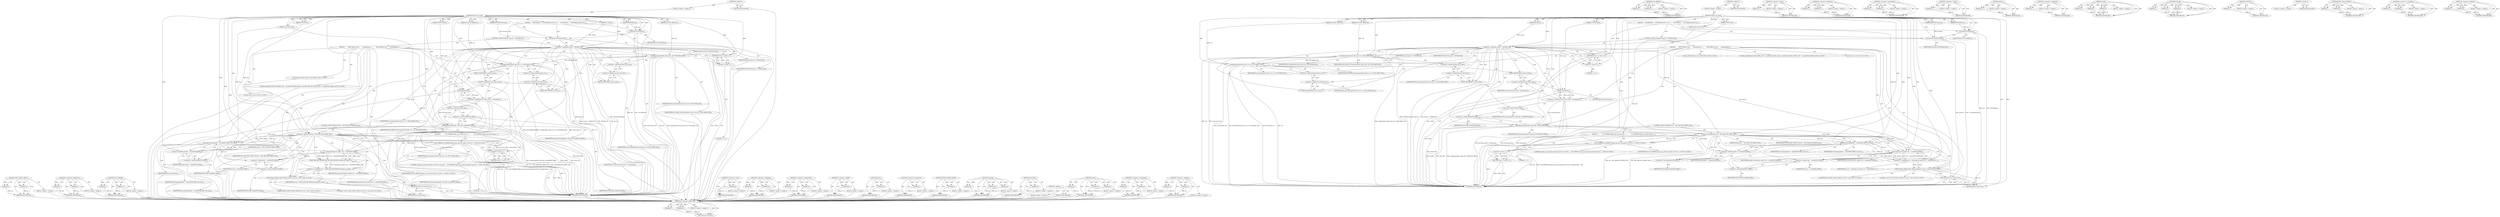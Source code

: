 digraph "&lt;operator&gt;.addition" {
vulnerable_145 [label=<(METHOD,&lt;operator&gt;.fieldAccess)>];
vulnerable_146 [label=<(PARAM,p1)>];
vulnerable_147 [label=<(PARAM,p2)>];
vulnerable_148 [label=<(BLOCK,&lt;empty&gt;,&lt;empty&gt;)>];
vulnerable_149 [label=<(METHOD_RETURN,ANY)>];
vulnerable_168 [label=<(METHOD,LOG_ERROR)>];
vulnerable_169 [label=<(PARAM,p1)>];
vulnerable_170 [label=<(PARAM,p2)>];
vulnerable_171 [label=<(BLOCK,&lt;empty&gt;,&lt;empty&gt;)>];
vulnerable_172 [label=<(METHOD_RETURN,ANY)>];
vulnerable_6 [label=<(METHOD,&lt;global&gt;)<SUB>1</SUB>>];
vulnerable_7 [label=<(BLOCK,&lt;empty&gt;,&lt;empty&gt;)<SUB>1</SUB>>];
vulnerable_8 [label=<(METHOD,btpan_tap_send)<SUB>1</SUB>>];
vulnerable_9 [label=<(PARAM,int tap_fd)<SUB>1</SUB>>];
vulnerable_10 [label=<(PARAM,const BD_ADDR src)<SUB>1</SUB>>];
vulnerable_11 [label=<(PARAM,const BD_ADDR dst)<SUB>1</SUB>>];
vulnerable_12 [label=<(PARAM,UINT16 proto)<SUB>1</SUB>>];
vulnerable_13 [label=<(PARAM,const char* buf)<SUB>1</SUB>>];
vulnerable_14 [label=<(PARAM,UINT16 len)<SUB>2</SUB>>];
vulnerable_15 [label=<(PARAM,BOOLEAN ext)<SUB>2</SUB>>];
vulnerable_16 [label=<(PARAM,BOOLEAN forward)<SUB>2</SUB>>];
vulnerable_17 [label=<(BLOCK,{
    UNUSED(ext);
    UNUSED(forward);
 if (ta...,{
    UNUSED(ext);
    UNUSED(forward);
 if (ta...)<SUB>3</SUB>>];
vulnerable_18 [label=<(UNUSED,UNUSED(ext))<SUB>4</SUB>>];
vulnerable_19 [label=<(IDENTIFIER,ext,UNUSED(ext))<SUB>4</SUB>>];
vulnerable_20 [label=<(UNUSED,UNUSED(forward))<SUB>5</SUB>>];
vulnerable_21 [label=<(IDENTIFIER,forward,UNUSED(forward))<SUB>5</SUB>>];
vulnerable_22 [label=<(CONTROL_STRUCTURE,IF,if (tap_fd != INVALID_FD))<SUB>6</SUB>>];
vulnerable_23 [label=<(&lt;operator&gt;.notEquals,tap_fd != INVALID_FD)<SUB>6</SUB>>];
vulnerable_24 [label=<(IDENTIFIER,tap_fd,tap_fd != INVALID_FD)<SUB>6</SUB>>];
vulnerable_25 [label=<(IDENTIFIER,INVALID_FD,tap_fd != INVALID_FD)<SUB>6</SUB>>];
vulnerable_26 [label=<(BLOCK,{
        tETH_HDR eth_hdr;
        memcpy(&amp;eth...,{
        tETH_HDR eth_hdr;
        memcpy(&amp;eth...)<SUB>7</SUB>>];
vulnerable_27 [label="<(LOCAL,tETH_HDR eth_hdr: tETH_HDR)<SUB>8</SUB>>"];
vulnerable_28 [label=<(memcpy,memcpy(&amp;eth_hdr.h_dest, dst, ETH_ADDR_LEN))<SUB>9</SUB>>];
vulnerable_29 [label=<(&lt;operator&gt;.addressOf,&amp;eth_hdr.h_dest)<SUB>9</SUB>>];
vulnerable_30 [label=<(&lt;operator&gt;.fieldAccess,eth_hdr.h_dest)<SUB>9</SUB>>];
vulnerable_31 [label=<(IDENTIFIER,eth_hdr,memcpy(&amp;eth_hdr.h_dest, dst, ETH_ADDR_LEN))<SUB>9</SUB>>];
vulnerable_32 [label=<(FIELD_IDENTIFIER,h_dest,h_dest)<SUB>9</SUB>>];
vulnerable_33 [label=<(IDENTIFIER,dst,memcpy(&amp;eth_hdr.h_dest, dst, ETH_ADDR_LEN))<SUB>9</SUB>>];
vulnerable_34 [label=<(IDENTIFIER,ETH_ADDR_LEN,memcpy(&amp;eth_hdr.h_dest, dst, ETH_ADDR_LEN))<SUB>9</SUB>>];
vulnerable_35 [label=<(memcpy,memcpy(&amp;eth_hdr.h_src, src, ETH_ADDR_LEN))<SUB>10</SUB>>];
vulnerable_36 [label=<(&lt;operator&gt;.addressOf,&amp;eth_hdr.h_src)<SUB>10</SUB>>];
vulnerable_37 [label=<(&lt;operator&gt;.fieldAccess,eth_hdr.h_src)<SUB>10</SUB>>];
vulnerable_38 [label=<(IDENTIFIER,eth_hdr,memcpy(&amp;eth_hdr.h_src, src, ETH_ADDR_LEN))<SUB>10</SUB>>];
vulnerable_39 [label=<(FIELD_IDENTIFIER,h_src,h_src)<SUB>10</SUB>>];
vulnerable_40 [label=<(IDENTIFIER,src,memcpy(&amp;eth_hdr.h_src, src, ETH_ADDR_LEN))<SUB>10</SUB>>];
vulnerable_41 [label=<(IDENTIFIER,ETH_ADDR_LEN,memcpy(&amp;eth_hdr.h_src, src, ETH_ADDR_LEN))<SUB>10</SUB>>];
vulnerable_42 [label=<(&lt;operator&gt;.assignment,eth_hdr.h_proto = htons(proto))<SUB>11</SUB>>];
vulnerable_43 [label=<(&lt;operator&gt;.fieldAccess,eth_hdr.h_proto)<SUB>11</SUB>>];
vulnerable_44 [label=<(IDENTIFIER,eth_hdr,eth_hdr.h_proto = htons(proto))<SUB>11</SUB>>];
vulnerable_45 [label=<(FIELD_IDENTIFIER,h_proto,h_proto)<SUB>11</SUB>>];
vulnerable_46 [label=<(htons,htons(proto))<SUB>11</SUB>>];
vulnerable_47 [label=<(IDENTIFIER,proto,htons(proto))<SUB>11</SUB>>];
vulnerable_48 [label="<(LOCAL,char[TAP_MAX_PKT_WRITE_LEN + sizeof(tETH_HDR)] packet: char[TAP_MAX_PKT_WRITE_LEN + sizeof(tETH_HDR)])<SUB>12</SUB>>"];
vulnerable_49 [label=<(memcpy,memcpy(packet, &amp;eth_hdr, sizeof(tETH_HDR)))<SUB>13</SUB>>];
vulnerable_50 [label=<(IDENTIFIER,packet,memcpy(packet, &amp;eth_hdr, sizeof(tETH_HDR)))<SUB>13</SUB>>];
vulnerable_51 [label=<(&lt;operator&gt;.addressOf,&amp;eth_hdr)<SUB>13</SUB>>];
vulnerable_52 [label=<(IDENTIFIER,eth_hdr,memcpy(packet, &amp;eth_hdr, sizeof(tETH_HDR)))<SUB>13</SUB>>];
vulnerable_53 [label=<(&lt;operator&gt;.sizeOf,sizeof(tETH_HDR))<SUB>13</SUB>>];
vulnerable_54 [label=<(IDENTIFIER,tETH_HDR,sizeof(tETH_HDR))<SUB>13</SUB>>];
vulnerable_55 [label=<(CONTROL_STRUCTURE,IF,if (len &gt; TAP_MAX_PKT_WRITE_LEN))<SUB>14</SUB>>];
vulnerable_56 [label=<(&lt;operator&gt;.greaterThan,len &gt; TAP_MAX_PKT_WRITE_LEN)<SUB>14</SUB>>];
vulnerable_57 [label=<(IDENTIFIER,len,len &gt; TAP_MAX_PKT_WRITE_LEN)<SUB>14</SUB>>];
vulnerable_58 [label=<(IDENTIFIER,TAP_MAX_PKT_WRITE_LEN,len &gt; TAP_MAX_PKT_WRITE_LEN)<SUB>14</SUB>>];
vulnerable_59 [label=<(BLOCK,{
            LOG_ERROR(&quot;btpan_tap_send eth pac...,{
            LOG_ERROR(&quot;btpan_tap_send eth pac...)<SUB>15</SUB>>];
vulnerable_60 [label="<(LOG_ERROR,LOG_ERROR(&quot;btpan_tap_send eth packet size:%d is...)<SUB>16</SUB>>"];
vulnerable_61 [label="<(LITERAL,&quot;btpan_tap_send eth packet size:%d is exceeded ...,LOG_ERROR(&quot;btpan_tap_send eth packet size:%d is...)<SUB>16</SUB>>"];
vulnerable_62 [label="<(IDENTIFIER,len,LOG_ERROR(&quot;btpan_tap_send eth packet size:%d is...)<SUB>16</SUB>>"];
vulnerable_63 [label=<(RETURN,return -1;,return -1;)<SUB>17</SUB>>];
vulnerable_64 [label=<(&lt;operator&gt;.minus,-1)<SUB>17</SUB>>];
vulnerable_65 [label=<(LITERAL,1,-1)<SUB>17</SUB>>];
vulnerable_66 [label=<(memcpy,memcpy(packet + sizeof(tETH_HDR), buf, len))<SUB>20</SUB>>];
vulnerable_67 [label=<(&lt;operator&gt;.addition,packet + sizeof(tETH_HDR))<SUB>20</SUB>>];
vulnerable_68 [label=<(IDENTIFIER,packet,packet + sizeof(tETH_HDR))<SUB>20</SUB>>];
vulnerable_69 [label=<(&lt;operator&gt;.sizeOf,sizeof(tETH_HDR))<SUB>20</SUB>>];
vulnerable_70 [label=<(IDENTIFIER,tETH_HDR,sizeof(tETH_HDR))<SUB>20</SUB>>];
vulnerable_71 [label=<(IDENTIFIER,buf,memcpy(packet + sizeof(tETH_HDR), buf, len))<SUB>20</SUB>>];
vulnerable_72 [label=<(IDENTIFIER,len,memcpy(packet + sizeof(tETH_HDR), buf, len))<SUB>20</SUB>>];
vulnerable_73 [label="<(LOCAL,int ret: int)<SUB>23</SUB>>"];
vulnerable_74 [label=<(&lt;operator&gt;.assignment,ret = write(tap_fd, packet, len + sizeof(tETH_H...)<SUB>23</SUB>>];
vulnerable_75 [label=<(IDENTIFIER,ret,ret = write(tap_fd, packet, len + sizeof(tETH_H...)<SUB>23</SUB>>];
vulnerable_76 [label=<(write,write(tap_fd, packet, len + sizeof(tETH_HDR)))<SUB>23</SUB>>];
vulnerable_77 [label=<(IDENTIFIER,tap_fd,write(tap_fd, packet, len + sizeof(tETH_HDR)))<SUB>23</SUB>>];
vulnerable_78 [label=<(IDENTIFIER,packet,write(tap_fd, packet, len + sizeof(tETH_HDR)))<SUB>23</SUB>>];
vulnerable_79 [label=<(&lt;operator&gt;.addition,len + sizeof(tETH_HDR))<SUB>23</SUB>>];
vulnerable_80 [label=<(IDENTIFIER,len,len + sizeof(tETH_HDR))<SUB>23</SUB>>];
vulnerable_81 [label=<(&lt;operator&gt;.sizeOf,sizeof(tETH_HDR))<SUB>23</SUB>>];
vulnerable_82 [label=<(IDENTIFIER,tETH_HDR,sizeof(tETH_HDR))<SUB>23</SUB>>];
vulnerable_83 [label="<(BTIF_TRACE_DEBUG,BTIF_TRACE_DEBUG(&quot;ret:%d&quot;, ret))<SUB>24</SUB>>"];
vulnerable_84 [label="<(LITERAL,&quot;ret:%d&quot;,BTIF_TRACE_DEBUG(&quot;ret:%d&quot;, ret))<SUB>24</SUB>>"];
vulnerable_85 [label="<(IDENTIFIER,ret,BTIF_TRACE_DEBUG(&quot;ret:%d&quot;, ret))<SUB>24</SUB>>"];
vulnerable_86 [label=<(RETURN,return ret;,return ret;)<SUB>25</SUB>>];
vulnerable_87 [label=<(IDENTIFIER,ret,return ret;)<SUB>25</SUB>>];
vulnerable_88 [label=<(RETURN,return -1;,return -1;)<SUB>27</SUB>>];
vulnerable_89 [label=<(&lt;operator&gt;.minus,-1)<SUB>27</SUB>>];
vulnerable_90 [label=<(LITERAL,1,-1)<SUB>27</SUB>>];
vulnerable_91 [label=<(METHOD_RETURN,int)<SUB>1</SUB>>];
vulnerable_93 [label=<(METHOD_RETURN,ANY)<SUB>1</SUB>>];
vulnerable_173 [label=<(METHOD,&lt;operator&gt;.minus)>];
vulnerable_174 [label=<(PARAM,p1)>];
vulnerable_175 [label=<(BLOCK,&lt;empty&gt;,&lt;empty&gt;)>];
vulnerable_176 [label=<(METHOD_RETURN,ANY)>];
vulnerable_130 [label=<(METHOD,&lt;operator&gt;.notEquals)>];
vulnerable_131 [label=<(PARAM,p1)>];
vulnerable_132 [label=<(PARAM,p2)>];
vulnerable_133 [label=<(BLOCK,&lt;empty&gt;,&lt;empty&gt;)>];
vulnerable_134 [label=<(METHOD_RETURN,ANY)>];
vulnerable_163 [label=<(METHOD,&lt;operator&gt;.greaterThan)>];
vulnerable_164 [label=<(PARAM,p1)>];
vulnerable_165 [label=<(PARAM,p2)>];
vulnerable_166 [label=<(BLOCK,&lt;empty&gt;,&lt;empty&gt;)>];
vulnerable_167 [label=<(METHOD_RETURN,ANY)>];
vulnerable_159 [label=<(METHOD,&lt;operator&gt;.sizeOf)>];
vulnerable_160 [label=<(PARAM,p1)>];
vulnerable_161 [label=<(BLOCK,&lt;empty&gt;,&lt;empty&gt;)>];
vulnerable_162 [label=<(METHOD_RETURN,ANY)>];
vulnerable_155 [label=<(METHOD,htons)>];
vulnerable_156 [label=<(PARAM,p1)>];
vulnerable_157 [label=<(BLOCK,&lt;empty&gt;,&lt;empty&gt;)>];
vulnerable_158 [label=<(METHOD_RETURN,ANY)>];
vulnerable_141 [label=<(METHOD,&lt;operator&gt;.addressOf)>];
vulnerable_142 [label=<(PARAM,p1)>];
vulnerable_143 [label=<(BLOCK,&lt;empty&gt;,&lt;empty&gt;)>];
vulnerable_144 [label=<(METHOD_RETURN,ANY)>];
vulnerable_182 [label=<(METHOD,write)>];
vulnerable_183 [label=<(PARAM,p1)>];
vulnerable_184 [label=<(PARAM,p2)>];
vulnerable_185 [label=<(PARAM,p3)>];
vulnerable_186 [label=<(BLOCK,&lt;empty&gt;,&lt;empty&gt;)>];
vulnerable_187 [label=<(METHOD_RETURN,ANY)>];
vulnerable_135 [label=<(METHOD,memcpy)>];
vulnerable_136 [label=<(PARAM,p1)>];
vulnerable_137 [label=<(PARAM,p2)>];
vulnerable_138 [label=<(PARAM,p3)>];
vulnerable_139 [label=<(BLOCK,&lt;empty&gt;,&lt;empty&gt;)>];
vulnerable_140 [label=<(METHOD_RETURN,ANY)>];
vulnerable_126 [label=<(METHOD,UNUSED)>];
vulnerable_127 [label=<(PARAM,p1)>];
vulnerable_128 [label=<(BLOCK,&lt;empty&gt;,&lt;empty&gt;)>];
vulnerable_129 [label=<(METHOD_RETURN,ANY)>];
vulnerable_120 [label=<(METHOD,&lt;global&gt;)<SUB>1</SUB>>];
vulnerable_121 [label=<(BLOCK,&lt;empty&gt;,&lt;empty&gt;)>];
vulnerable_122 [label=<(METHOD_RETURN,ANY)>];
vulnerable_188 [label=<(METHOD,BTIF_TRACE_DEBUG)>];
vulnerable_189 [label=<(PARAM,p1)>];
vulnerable_190 [label=<(PARAM,p2)>];
vulnerable_191 [label=<(BLOCK,&lt;empty&gt;,&lt;empty&gt;)>];
vulnerable_192 [label=<(METHOD_RETURN,ANY)>];
vulnerable_150 [label=<(METHOD,&lt;operator&gt;.assignment)>];
vulnerable_151 [label=<(PARAM,p1)>];
vulnerable_152 [label=<(PARAM,p2)>];
vulnerable_153 [label=<(BLOCK,&lt;empty&gt;,&lt;empty&gt;)>];
vulnerable_154 [label=<(METHOD_RETURN,ANY)>];
vulnerable_177 [label=<(METHOD,&lt;operator&gt;.addition)>];
vulnerable_178 [label=<(PARAM,p1)>];
vulnerable_179 [label=<(PARAM,p2)>];
vulnerable_180 [label=<(BLOCK,&lt;empty&gt;,&lt;empty&gt;)>];
vulnerable_181 [label=<(METHOD_RETURN,ANY)>];
fixed_193 [label=<(METHOD,BTIF_TRACE_DEBUG)>];
fixed_194 [label=<(PARAM,p1)>];
fixed_195 [label=<(PARAM,p2)>];
fixed_196 [label=<(BLOCK,&lt;empty&gt;,&lt;empty&gt;)>];
fixed_197 [label=<(METHOD_RETURN,ANY)>];
fixed_146 [label=<(METHOD,&lt;operator&gt;.fieldAccess)>];
fixed_147 [label=<(PARAM,p1)>];
fixed_148 [label=<(PARAM,p2)>];
fixed_149 [label=<(BLOCK,&lt;empty&gt;,&lt;empty&gt;)>];
fixed_150 [label=<(METHOD_RETURN,ANY)>];
fixed_169 [label=<(METHOD,LOG_ERROR)>];
fixed_170 [label=<(PARAM,p1)>];
fixed_171 [label=<(PARAM,p2)>];
fixed_172 [label=<(BLOCK,&lt;empty&gt;,&lt;empty&gt;)>];
fixed_173 [label=<(METHOD_RETURN,ANY)>];
fixed_6 [label=<(METHOD,&lt;global&gt;)<SUB>1</SUB>>];
fixed_7 [label=<(BLOCK,&lt;empty&gt;,&lt;empty&gt;)<SUB>1</SUB>>];
fixed_8 [label=<(METHOD,btpan_tap_send)<SUB>1</SUB>>];
fixed_9 [label=<(PARAM,int tap_fd)<SUB>1</SUB>>];
fixed_10 [label=<(PARAM,const BD_ADDR src)<SUB>1</SUB>>];
fixed_11 [label=<(PARAM,const BD_ADDR dst)<SUB>1</SUB>>];
fixed_12 [label=<(PARAM,UINT16 proto)<SUB>1</SUB>>];
fixed_13 [label=<(PARAM,const char* buf)<SUB>1</SUB>>];
fixed_14 [label=<(PARAM,UINT16 len)<SUB>2</SUB>>];
fixed_15 [label=<(PARAM,BOOLEAN ext)<SUB>2</SUB>>];
fixed_16 [label=<(PARAM,BOOLEAN forward)<SUB>2</SUB>>];
fixed_17 [label=<(BLOCK,{
    UNUSED(ext);
    UNUSED(forward);
 if (ta...,{
    UNUSED(ext);
    UNUSED(forward);
 if (ta...)<SUB>3</SUB>>];
fixed_18 [label=<(UNUSED,UNUSED(ext))<SUB>4</SUB>>];
fixed_19 [label=<(IDENTIFIER,ext,UNUSED(ext))<SUB>4</SUB>>];
fixed_20 [label=<(UNUSED,UNUSED(forward))<SUB>5</SUB>>];
fixed_21 [label=<(IDENTIFIER,forward,UNUSED(forward))<SUB>5</SUB>>];
fixed_22 [label=<(CONTROL_STRUCTURE,IF,if (tap_fd != INVALID_FD))<SUB>6</SUB>>];
fixed_23 [label=<(&lt;operator&gt;.notEquals,tap_fd != INVALID_FD)<SUB>6</SUB>>];
fixed_24 [label=<(IDENTIFIER,tap_fd,tap_fd != INVALID_FD)<SUB>6</SUB>>];
fixed_25 [label=<(IDENTIFIER,INVALID_FD,tap_fd != INVALID_FD)<SUB>6</SUB>>];
fixed_26 [label=<(BLOCK,{
        tETH_HDR eth_hdr;
        memcpy(&amp;eth...,{
        tETH_HDR eth_hdr;
        memcpy(&amp;eth...)<SUB>7</SUB>>];
fixed_27 [label="<(LOCAL,tETH_HDR eth_hdr: tETH_HDR)<SUB>8</SUB>>"];
fixed_28 [label=<(memcpy,memcpy(&amp;eth_hdr.h_dest, dst, ETH_ADDR_LEN))<SUB>9</SUB>>];
fixed_29 [label=<(&lt;operator&gt;.addressOf,&amp;eth_hdr.h_dest)<SUB>9</SUB>>];
fixed_30 [label=<(&lt;operator&gt;.fieldAccess,eth_hdr.h_dest)<SUB>9</SUB>>];
fixed_31 [label=<(IDENTIFIER,eth_hdr,memcpy(&amp;eth_hdr.h_dest, dst, ETH_ADDR_LEN))<SUB>9</SUB>>];
fixed_32 [label=<(FIELD_IDENTIFIER,h_dest,h_dest)<SUB>9</SUB>>];
fixed_33 [label=<(IDENTIFIER,dst,memcpy(&amp;eth_hdr.h_dest, dst, ETH_ADDR_LEN))<SUB>9</SUB>>];
fixed_34 [label=<(IDENTIFIER,ETH_ADDR_LEN,memcpy(&amp;eth_hdr.h_dest, dst, ETH_ADDR_LEN))<SUB>9</SUB>>];
fixed_35 [label=<(memcpy,memcpy(&amp;eth_hdr.h_src, src, ETH_ADDR_LEN))<SUB>10</SUB>>];
fixed_36 [label=<(&lt;operator&gt;.addressOf,&amp;eth_hdr.h_src)<SUB>10</SUB>>];
fixed_37 [label=<(&lt;operator&gt;.fieldAccess,eth_hdr.h_src)<SUB>10</SUB>>];
fixed_38 [label=<(IDENTIFIER,eth_hdr,memcpy(&amp;eth_hdr.h_src, src, ETH_ADDR_LEN))<SUB>10</SUB>>];
fixed_39 [label=<(FIELD_IDENTIFIER,h_src,h_src)<SUB>10</SUB>>];
fixed_40 [label=<(IDENTIFIER,src,memcpy(&amp;eth_hdr.h_src, src, ETH_ADDR_LEN))<SUB>10</SUB>>];
fixed_41 [label=<(IDENTIFIER,ETH_ADDR_LEN,memcpy(&amp;eth_hdr.h_src, src, ETH_ADDR_LEN))<SUB>10</SUB>>];
fixed_42 [label=<(&lt;operator&gt;.assignment,eth_hdr.h_proto = htons(proto))<SUB>11</SUB>>];
fixed_43 [label=<(&lt;operator&gt;.fieldAccess,eth_hdr.h_proto)<SUB>11</SUB>>];
fixed_44 [label=<(IDENTIFIER,eth_hdr,eth_hdr.h_proto = htons(proto))<SUB>11</SUB>>];
fixed_45 [label=<(FIELD_IDENTIFIER,h_proto,h_proto)<SUB>11</SUB>>];
fixed_46 [label=<(htons,htons(proto))<SUB>11</SUB>>];
fixed_47 [label=<(IDENTIFIER,proto,htons(proto))<SUB>11</SUB>>];
fixed_48 [label="<(LOCAL,char[TAP_MAX_PKT_WRITE_LEN + sizeof(tETH_HDR)] packet: char[TAP_MAX_PKT_WRITE_LEN + sizeof(tETH_HDR)])<SUB>12</SUB>>"];
fixed_49 [label=<(memcpy,memcpy(packet, &amp;eth_hdr, sizeof(tETH_HDR)))<SUB>13</SUB>>];
fixed_50 [label=<(IDENTIFIER,packet,memcpy(packet, &amp;eth_hdr, sizeof(tETH_HDR)))<SUB>13</SUB>>];
fixed_51 [label=<(&lt;operator&gt;.addressOf,&amp;eth_hdr)<SUB>13</SUB>>];
fixed_52 [label=<(IDENTIFIER,eth_hdr,memcpy(packet, &amp;eth_hdr, sizeof(tETH_HDR)))<SUB>13</SUB>>];
fixed_53 [label=<(&lt;operator&gt;.sizeOf,sizeof(tETH_HDR))<SUB>13</SUB>>];
fixed_54 [label=<(IDENTIFIER,tETH_HDR,sizeof(tETH_HDR))<SUB>13</SUB>>];
fixed_55 [label=<(CONTROL_STRUCTURE,IF,if (len &gt; TAP_MAX_PKT_WRITE_LEN))<SUB>14</SUB>>];
fixed_56 [label=<(&lt;operator&gt;.greaterThan,len &gt; TAP_MAX_PKT_WRITE_LEN)<SUB>14</SUB>>];
fixed_57 [label=<(IDENTIFIER,len,len &gt; TAP_MAX_PKT_WRITE_LEN)<SUB>14</SUB>>];
fixed_58 [label=<(IDENTIFIER,TAP_MAX_PKT_WRITE_LEN,len &gt; TAP_MAX_PKT_WRITE_LEN)<SUB>14</SUB>>];
fixed_59 [label=<(BLOCK,{
            LOG_ERROR(&quot;btpan_tap_send eth pac...,{
            LOG_ERROR(&quot;btpan_tap_send eth pac...)<SUB>15</SUB>>];
fixed_60 [label="<(LOG_ERROR,LOG_ERROR(&quot;btpan_tap_send eth packet size:%d is...)<SUB>16</SUB>>"];
fixed_61 [label="<(LITERAL,&quot;btpan_tap_send eth packet size:%d is exceeded ...,LOG_ERROR(&quot;btpan_tap_send eth packet size:%d is...)<SUB>16</SUB>>"];
fixed_62 [label="<(IDENTIFIER,len,LOG_ERROR(&quot;btpan_tap_send eth packet size:%d is...)<SUB>16</SUB>>"];
fixed_63 [label=<(RETURN,return -1;,return -1;)<SUB>17</SUB>>];
fixed_64 [label=<(&lt;operator&gt;.minus,-1)<SUB>17</SUB>>];
fixed_65 [label=<(LITERAL,1,-1)<SUB>17</SUB>>];
fixed_66 [label=<(memcpy,memcpy(packet + sizeof(tETH_HDR), buf, len))<SUB>20</SUB>>];
fixed_67 [label=<(&lt;operator&gt;.addition,packet + sizeof(tETH_HDR))<SUB>20</SUB>>];
fixed_68 [label=<(IDENTIFIER,packet,packet + sizeof(tETH_HDR))<SUB>20</SUB>>];
fixed_69 [label=<(&lt;operator&gt;.sizeOf,sizeof(tETH_HDR))<SUB>20</SUB>>];
fixed_70 [label=<(IDENTIFIER,tETH_HDR,sizeof(tETH_HDR))<SUB>20</SUB>>];
fixed_71 [label=<(IDENTIFIER,buf,memcpy(packet + sizeof(tETH_HDR), buf, len))<SUB>20</SUB>>];
fixed_72 [label=<(IDENTIFIER,len,memcpy(packet + sizeof(tETH_HDR), buf, len))<SUB>20</SUB>>];
fixed_73 [label="<(LOCAL,int ret: int)<SUB>23</SUB>>"];
fixed_74 [label=<(&lt;operator&gt;.assignment,ret = TEMP_FAILURE_RETRY(write(tap_fd, packet, ...)<SUB>23</SUB>>];
fixed_75 [label=<(IDENTIFIER,ret,ret = TEMP_FAILURE_RETRY(write(tap_fd, packet, ...)<SUB>23</SUB>>];
fixed_76 [label=<(TEMP_FAILURE_RETRY,TEMP_FAILURE_RETRY(write(tap_fd, packet, len + ...)<SUB>23</SUB>>];
fixed_77 [label=<(write,write(tap_fd, packet, len + sizeof(tETH_HDR)))<SUB>23</SUB>>];
fixed_78 [label=<(IDENTIFIER,tap_fd,write(tap_fd, packet, len + sizeof(tETH_HDR)))<SUB>23</SUB>>];
fixed_79 [label=<(IDENTIFIER,packet,write(tap_fd, packet, len + sizeof(tETH_HDR)))<SUB>23</SUB>>];
fixed_80 [label=<(&lt;operator&gt;.addition,len + sizeof(tETH_HDR))<SUB>23</SUB>>];
fixed_81 [label=<(IDENTIFIER,len,len + sizeof(tETH_HDR))<SUB>23</SUB>>];
fixed_82 [label=<(&lt;operator&gt;.sizeOf,sizeof(tETH_HDR))<SUB>23</SUB>>];
fixed_83 [label=<(IDENTIFIER,tETH_HDR,sizeof(tETH_HDR))<SUB>23</SUB>>];
fixed_84 [label="<(BTIF_TRACE_DEBUG,BTIF_TRACE_DEBUG(&quot;ret:%d&quot;, ret))<SUB>24</SUB>>"];
fixed_85 [label="<(LITERAL,&quot;ret:%d&quot;,BTIF_TRACE_DEBUG(&quot;ret:%d&quot;, ret))<SUB>24</SUB>>"];
fixed_86 [label="<(IDENTIFIER,ret,BTIF_TRACE_DEBUG(&quot;ret:%d&quot;, ret))<SUB>24</SUB>>"];
fixed_87 [label=<(RETURN,return ret;,return ret;)<SUB>25</SUB>>];
fixed_88 [label=<(IDENTIFIER,ret,return ret;)<SUB>25</SUB>>];
fixed_89 [label=<(RETURN,return -1;,return -1;)<SUB>27</SUB>>];
fixed_90 [label=<(&lt;operator&gt;.minus,-1)<SUB>27</SUB>>];
fixed_91 [label=<(LITERAL,1,-1)<SUB>27</SUB>>];
fixed_92 [label=<(METHOD_RETURN,int)<SUB>1</SUB>>];
fixed_94 [label=<(METHOD_RETURN,ANY)<SUB>1</SUB>>];
fixed_174 [label=<(METHOD,&lt;operator&gt;.minus)>];
fixed_175 [label=<(PARAM,p1)>];
fixed_176 [label=<(BLOCK,&lt;empty&gt;,&lt;empty&gt;)>];
fixed_177 [label=<(METHOD_RETURN,ANY)>];
fixed_131 [label=<(METHOD,&lt;operator&gt;.notEquals)>];
fixed_132 [label=<(PARAM,p1)>];
fixed_133 [label=<(PARAM,p2)>];
fixed_134 [label=<(BLOCK,&lt;empty&gt;,&lt;empty&gt;)>];
fixed_135 [label=<(METHOD_RETURN,ANY)>];
fixed_164 [label=<(METHOD,&lt;operator&gt;.greaterThan)>];
fixed_165 [label=<(PARAM,p1)>];
fixed_166 [label=<(PARAM,p2)>];
fixed_167 [label=<(BLOCK,&lt;empty&gt;,&lt;empty&gt;)>];
fixed_168 [label=<(METHOD_RETURN,ANY)>];
fixed_160 [label=<(METHOD,&lt;operator&gt;.sizeOf)>];
fixed_161 [label=<(PARAM,p1)>];
fixed_162 [label=<(BLOCK,&lt;empty&gt;,&lt;empty&gt;)>];
fixed_163 [label=<(METHOD_RETURN,ANY)>];
fixed_156 [label=<(METHOD,htons)>];
fixed_157 [label=<(PARAM,p1)>];
fixed_158 [label=<(BLOCK,&lt;empty&gt;,&lt;empty&gt;)>];
fixed_159 [label=<(METHOD_RETURN,ANY)>];
fixed_142 [label=<(METHOD,&lt;operator&gt;.addressOf)>];
fixed_143 [label=<(PARAM,p1)>];
fixed_144 [label=<(BLOCK,&lt;empty&gt;,&lt;empty&gt;)>];
fixed_145 [label=<(METHOD_RETURN,ANY)>];
fixed_183 [label=<(METHOD,TEMP_FAILURE_RETRY)>];
fixed_184 [label=<(PARAM,p1)>];
fixed_185 [label=<(BLOCK,&lt;empty&gt;,&lt;empty&gt;)>];
fixed_186 [label=<(METHOD_RETURN,ANY)>];
fixed_136 [label=<(METHOD,memcpy)>];
fixed_137 [label=<(PARAM,p1)>];
fixed_138 [label=<(PARAM,p2)>];
fixed_139 [label=<(PARAM,p3)>];
fixed_140 [label=<(BLOCK,&lt;empty&gt;,&lt;empty&gt;)>];
fixed_141 [label=<(METHOD_RETURN,ANY)>];
fixed_127 [label=<(METHOD,UNUSED)>];
fixed_128 [label=<(PARAM,p1)>];
fixed_129 [label=<(BLOCK,&lt;empty&gt;,&lt;empty&gt;)>];
fixed_130 [label=<(METHOD_RETURN,ANY)>];
fixed_121 [label=<(METHOD,&lt;global&gt;)<SUB>1</SUB>>];
fixed_122 [label=<(BLOCK,&lt;empty&gt;,&lt;empty&gt;)>];
fixed_123 [label=<(METHOD_RETURN,ANY)>];
fixed_187 [label=<(METHOD,write)>];
fixed_188 [label=<(PARAM,p1)>];
fixed_189 [label=<(PARAM,p2)>];
fixed_190 [label=<(PARAM,p3)>];
fixed_191 [label=<(BLOCK,&lt;empty&gt;,&lt;empty&gt;)>];
fixed_192 [label=<(METHOD_RETURN,ANY)>];
fixed_151 [label=<(METHOD,&lt;operator&gt;.assignment)>];
fixed_152 [label=<(PARAM,p1)>];
fixed_153 [label=<(PARAM,p2)>];
fixed_154 [label=<(BLOCK,&lt;empty&gt;,&lt;empty&gt;)>];
fixed_155 [label=<(METHOD_RETURN,ANY)>];
fixed_178 [label=<(METHOD,&lt;operator&gt;.addition)>];
fixed_179 [label=<(PARAM,p1)>];
fixed_180 [label=<(PARAM,p2)>];
fixed_181 [label=<(BLOCK,&lt;empty&gt;,&lt;empty&gt;)>];
fixed_182 [label=<(METHOD_RETURN,ANY)>];
vulnerable_145 -> vulnerable_146  [key=0, label="AST: "];
vulnerable_145 -> vulnerable_146  [key=1, label="DDG: "];
vulnerable_145 -> vulnerable_148  [key=0, label="AST: "];
vulnerable_145 -> vulnerable_147  [key=0, label="AST: "];
vulnerable_145 -> vulnerable_147  [key=1, label="DDG: "];
vulnerable_145 -> vulnerable_149  [key=0, label="AST: "];
vulnerable_145 -> vulnerable_149  [key=1, label="CFG: "];
vulnerable_146 -> vulnerable_149  [key=0, label="DDG: p1"];
vulnerable_147 -> vulnerable_149  [key=0, label="DDG: p2"];
vulnerable_168 -> vulnerable_169  [key=0, label="AST: "];
vulnerable_168 -> vulnerable_169  [key=1, label="DDG: "];
vulnerable_168 -> vulnerable_171  [key=0, label="AST: "];
vulnerable_168 -> vulnerable_170  [key=0, label="AST: "];
vulnerable_168 -> vulnerable_170  [key=1, label="DDG: "];
vulnerable_168 -> vulnerable_172  [key=0, label="AST: "];
vulnerable_168 -> vulnerable_172  [key=1, label="CFG: "];
vulnerable_169 -> vulnerable_172  [key=0, label="DDG: p1"];
vulnerable_170 -> vulnerable_172  [key=0, label="DDG: p2"];
vulnerable_6 -> vulnerable_7  [key=0, label="AST: "];
vulnerable_6 -> vulnerable_93  [key=0, label="AST: "];
vulnerable_6 -> vulnerable_93  [key=1, label="CFG: "];
vulnerable_7 -> vulnerable_8  [key=0, label="AST: "];
vulnerable_8 -> vulnerable_9  [key=0, label="AST: "];
vulnerable_8 -> vulnerable_9  [key=1, label="DDG: "];
vulnerable_8 -> vulnerable_10  [key=0, label="AST: "];
vulnerable_8 -> vulnerable_10  [key=1, label="DDG: "];
vulnerable_8 -> vulnerable_11  [key=0, label="AST: "];
vulnerable_8 -> vulnerable_11  [key=1, label="DDG: "];
vulnerable_8 -> vulnerable_12  [key=0, label="AST: "];
vulnerable_8 -> vulnerable_12  [key=1, label="DDG: "];
vulnerable_8 -> vulnerable_13  [key=0, label="AST: "];
vulnerable_8 -> vulnerable_13  [key=1, label="DDG: "];
vulnerable_8 -> vulnerable_14  [key=0, label="AST: "];
vulnerable_8 -> vulnerable_14  [key=1, label="DDG: "];
vulnerable_8 -> vulnerable_15  [key=0, label="AST: "];
vulnerable_8 -> vulnerable_15  [key=1, label="DDG: "];
vulnerable_8 -> vulnerable_16  [key=0, label="AST: "];
vulnerable_8 -> vulnerable_16  [key=1, label="DDG: "];
vulnerable_8 -> vulnerable_17  [key=0, label="AST: "];
vulnerable_8 -> vulnerable_91  [key=0, label="AST: "];
vulnerable_8 -> vulnerable_18  [key=0, label="CFG: "];
vulnerable_8 -> vulnerable_18  [key=1, label="DDG: "];
vulnerable_8 -> vulnerable_20  [key=0, label="DDG: "];
vulnerable_8 -> vulnerable_23  [key=0, label="DDG: "];
vulnerable_8 -> vulnerable_89  [key=0, label="DDG: "];
vulnerable_8 -> vulnerable_28  [key=0, label="DDG: "];
vulnerable_8 -> vulnerable_35  [key=0, label="DDG: "];
vulnerable_8 -> vulnerable_49  [key=0, label="DDG: "];
vulnerable_8 -> vulnerable_66  [key=0, label="DDG: "];
vulnerable_8 -> vulnerable_83  [key=0, label="DDG: "];
vulnerable_8 -> vulnerable_87  [key=0, label="DDG: "];
vulnerable_8 -> vulnerable_46  [key=0, label="DDG: "];
vulnerable_8 -> vulnerable_56  [key=0, label="DDG: "];
vulnerable_8 -> vulnerable_67  [key=0, label="DDG: "];
vulnerable_8 -> vulnerable_76  [key=0, label="DDG: "];
vulnerable_8 -> vulnerable_60  [key=0, label="DDG: "];
vulnerable_8 -> vulnerable_79  [key=0, label="DDG: "];
vulnerable_8 -> vulnerable_64  [key=0, label="DDG: "];
vulnerable_9 -> vulnerable_23  [key=0, label="DDG: tap_fd"];
vulnerable_10 -> vulnerable_35  [key=0, label="DDG: src"];
vulnerable_11 -> vulnerable_28  [key=0, label="DDG: dst"];
vulnerable_12 -> vulnerable_46  [key=0, label="DDG: proto"];
vulnerable_13 -> vulnerable_91  [key=0, label="DDG: buf"];
vulnerable_13 -> vulnerable_66  [key=0, label="DDG: buf"];
vulnerable_14 -> vulnerable_56  [key=0, label="DDG: len"];
vulnerable_15 -> vulnerable_18  [key=0, label="DDG: ext"];
vulnerable_16 -> vulnerable_20  [key=0, label="DDG: forward"];
vulnerable_17 -> vulnerable_18  [key=0, label="AST: "];
vulnerable_17 -> vulnerable_20  [key=0, label="AST: "];
vulnerable_17 -> vulnerable_22  [key=0, label="AST: "];
vulnerable_17 -> vulnerable_88  [key=0, label="AST: "];
vulnerable_18 -> vulnerable_19  [key=0, label="AST: "];
vulnerable_18 -> vulnerable_20  [key=0, label="CFG: "];
vulnerable_18 -> vulnerable_91  [key=0, label="DDG: ext"];
vulnerable_18 -> vulnerable_91  [key=1, label="DDG: UNUSED(ext)"];
vulnerable_20 -> vulnerable_21  [key=0, label="AST: "];
vulnerable_20 -> vulnerable_23  [key=0, label="CFG: "];
vulnerable_20 -> vulnerable_91  [key=0, label="DDG: forward"];
vulnerable_20 -> vulnerable_91  [key=1, label="DDG: UNUSED(forward)"];
vulnerable_22 -> vulnerable_23  [key=0, label="AST: "];
vulnerable_22 -> vulnerable_26  [key=0, label="AST: "];
vulnerable_23 -> vulnerable_24  [key=0, label="AST: "];
vulnerable_23 -> vulnerable_25  [key=0, label="AST: "];
vulnerable_23 -> vulnerable_32  [key=0, label="CFG: "];
vulnerable_23 -> vulnerable_32  [key=1, label="CDG: "];
vulnerable_23 -> vulnerable_89  [key=0, label="CFG: "];
vulnerable_23 -> vulnerable_89  [key=1, label="CDG: "];
vulnerable_23 -> vulnerable_91  [key=0, label="DDG: tap_fd"];
vulnerable_23 -> vulnerable_91  [key=1, label="DDG: tap_fd != INVALID_FD"];
vulnerable_23 -> vulnerable_91  [key=2, label="DDG: INVALID_FD"];
vulnerable_23 -> vulnerable_76  [key=0, label="DDG: tap_fd"];
vulnerable_23 -> vulnerable_30  [key=0, label="CDG: "];
vulnerable_23 -> vulnerable_49  [key=0, label="CDG: "];
vulnerable_23 -> vulnerable_42  [key=0, label="CDG: "];
vulnerable_23 -> vulnerable_51  [key=0, label="CDG: "];
vulnerable_23 -> vulnerable_28  [key=0, label="CDG: "];
vulnerable_23 -> vulnerable_37  [key=0, label="CDG: "];
vulnerable_23 -> vulnerable_46  [key=0, label="CDG: "];
vulnerable_23 -> vulnerable_56  [key=0, label="CDG: "];
vulnerable_23 -> vulnerable_45  [key=0, label="CDG: "];
vulnerable_23 -> vulnerable_29  [key=0, label="CDG: "];
vulnerable_23 -> vulnerable_35  [key=0, label="CDG: "];
vulnerable_23 -> vulnerable_43  [key=0, label="CDG: "];
vulnerable_23 -> vulnerable_36  [key=0, label="CDG: "];
vulnerable_23 -> vulnerable_53  [key=0, label="CDG: "];
vulnerable_23 -> vulnerable_88  [key=0, label="CDG: "];
vulnerable_23 -> vulnerable_39  [key=0, label="CDG: "];
vulnerable_26 -> vulnerable_27  [key=0, label="AST: "];
vulnerable_26 -> vulnerable_28  [key=0, label="AST: "];
vulnerable_26 -> vulnerable_35  [key=0, label="AST: "];
vulnerable_26 -> vulnerable_42  [key=0, label="AST: "];
vulnerable_26 -> vulnerable_48  [key=0, label="AST: "];
vulnerable_26 -> vulnerable_49  [key=0, label="AST: "];
vulnerable_26 -> vulnerable_55  [key=0, label="AST: "];
vulnerable_26 -> vulnerable_66  [key=0, label="AST: "];
vulnerable_26 -> vulnerable_73  [key=0, label="AST: "];
vulnerable_26 -> vulnerable_74  [key=0, label="AST: "];
vulnerable_26 -> vulnerable_83  [key=0, label="AST: "];
vulnerable_26 -> vulnerable_86  [key=0, label="AST: "];
vulnerable_28 -> vulnerable_29  [key=0, label="AST: "];
vulnerable_28 -> vulnerable_33  [key=0, label="AST: "];
vulnerable_28 -> vulnerable_34  [key=0, label="AST: "];
vulnerable_28 -> vulnerable_39  [key=0, label="CFG: "];
vulnerable_28 -> vulnerable_91  [key=0, label="DDG: &amp;eth_hdr.h_dest"];
vulnerable_28 -> vulnerable_91  [key=1, label="DDG: dst"];
vulnerable_28 -> vulnerable_91  [key=2, label="DDG: memcpy(&amp;eth_hdr.h_dest, dst, ETH_ADDR_LEN)"];
vulnerable_28 -> vulnerable_35  [key=0, label="DDG: ETH_ADDR_LEN"];
vulnerable_29 -> vulnerable_30  [key=0, label="AST: "];
vulnerable_29 -> vulnerable_28  [key=0, label="CFG: "];
vulnerable_30 -> vulnerable_31  [key=0, label="AST: "];
vulnerable_30 -> vulnerable_32  [key=0, label="AST: "];
vulnerable_30 -> vulnerable_29  [key=0, label="CFG: "];
vulnerable_32 -> vulnerable_30  [key=0, label="CFG: "];
vulnerable_35 -> vulnerable_36  [key=0, label="AST: "];
vulnerable_35 -> vulnerable_40  [key=0, label="AST: "];
vulnerable_35 -> vulnerable_41  [key=0, label="AST: "];
vulnerable_35 -> vulnerable_45  [key=0, label="CFG: "];
vulnerable_35 -> vulnerable_91  [key=0, label="DDG: &amp;eth_hdr.h_src"];
vulnerable_35 -> vulnerable_91  [key=1, label="DDG: src"];
vulnerable_35 -> vulnerable_91  [key=2, label="DDG: ETH_ADDR_LEN"];
vulnerable_35 -> vulnerable_91  [key=3, label="DDG: memcpy(&amp;eth_hdr.h_src, src, ETH_ADDR_LEN)"];
vulnerable_36 -> vulnerable_37  [key=0, label="AST: "];
vulnerable_36 -> vulnerable_35  [key=0, label="CFG: "];
vulnerable_37 -> vulnerable_38  [key=0, label="AST: "];
vulnerable_37 -> vulnerable_39  [key=0, label="AST: "];
vulnerable_37 -> vulnerable_36  [key=0, label="CFG: "];
vulnerable_39 -> vulnerable_37  [key=0, label="CFG: "];
vulnerable_42 -> vulnerable_43  [key=0, label="AST: "];
vulnerable_42 -> vulnerable_46  [key=0, label="AST: "];
vulnerable_42 -> vulnerable_51  [key=0, label="CFG: "];
vulnerable_42 -> vulnerable_91  [key=0, label="DDG: eth_hdr.h_proto"];
vulnerable_42 -> vulnerable_91  [key=1, label="DDG: htons(proto)"];
vulnerable_42 -> vulnerable_91  [key=2, label="DDG: eth_hdr.h_proto = htons(proto)"];
vulnerable_42 -> vulnerable_49  [key=0, label="DDG: eth_hdr.h_proto"];
vulnerable_43 -> vulnerable_44  [key=0, label="AST: "];
vulnerable_43 -> vulnerable_45  [key=0, label="AST: "];
vulnerable_43 -> vulnerable_46  [key=0, label="CFG: "];
vulnerable_45 -> vulnerable_43  [key=0, label="CFG: "];
vulnerable_46 -> vulnerable_47  [key=0, label="AST: "];
vulnerable_46 -> vulnerable_42  [key=0, label="CFG: "];
vulnerable_46 -> vulnerable_42  [key=1, label="DDG: proto"];
vulnerable_46 -> vulnerable_91  [key=0, label="DDG: proto"];
vulnerable_49 -> vulnerable_50  [key=0, label="AST: "];
vulnerable_49 -> vulnerable_51  [key=0, label="AST: "];
vulnerable_49 -> vulnerable_53  [key=0, label="AST: "];
vulnerable_49 -> vulnerable_56  [key=0, label="CFG: "];
vulnerable_49 -> vulnerable_91  [key=0, label="DDG: packet"];
vulnerable_49 -> vulnerable_91  [key=1, label="DDG: &amp;eth_hdr"];
vulnerable_49 -> vulnerable_91  [key=2, label="DDG: memcpy(packet, &amp;eth_hdr, sizeof(tETH_HDR))"];
vulnerable_49 -> vulnerable_66  [key=0, label="DDG: packet"];
vulnerable_49 -> vulnerable_67  [key=0, label="DDG: packet"];
vulnerable_49 -> vulnerable_76  [key=0, label="DDG: packet"];
vulnerable_51 -> vulnerable_52  [key=0, label="AST: "];
vulnerable_51 -> vulnerable_53  [key=0, label="CFG: "];
vulnerable_53 -> vulnerable_54  [key=0, label="AST: "];
vulnerable_53 -> vulnerable_49  [key=0, label="CFG: "];
vulnerable_53 -> vulnerable_91  [key=0, label="DDG: tETH_HDR"];
vulnerable_55 -> vulnerable_56  [key=0, label="AST: "];
vulnerable_55 -> vulnerable_59  [key=0, label="AST: "];
vulnerable_56 -> vulnerable_57  [key=0, label="AST: "];
vulnerable_56 -> vulnerable_58  [key=0, label="AST: "];
vulnerable_56 -> vulnerable_60  [key=0, label="CFG: "];
vulnerable_56 -> vulnerable_60  [key=1, label="DDG: len"];
vulnerable_56 -> vulnerable_60  [key=2, label="CDG: "];
vulnerable_56 -> vulnerable_69  [key=0, label="CFG: "];
vulnerable_56 -> vulnerable_69  [key=1, label="CDG: "];
vulnerable_56 -> vulnerable_91  [key=0, label="DDG: len &gt; TAP_MAX_PKT_WRITE_LEN"];
vulnerable_56 -> vulnerable_91  [key=1, label="DDG: TAP_MAX_PKT_WRITE_LEN"];
vulnerable_56 -> vulnerable_66  [key=0, label="DDG: len"];
vulnerable_56 -> vulnerable_66  [key=1, label="CDG: "];
vulnerable_56 -> vulnerable_64  [key=0, label="CDG: "];
vulnerable_56 -> vulnerable_81  [key=0, label="CDG: "];
vulnerable_56 -> vulnerable_67  [key=0, label="CDG: "];
vulnerable_56 -> vulnerable_74  [key=0, label="CDG: "];
vulnerable_56 -> vulnerable_76  [key=0, label="CDG: "];
vulnerable_56 -> vulnerable_79  [key=0, label="CDG: "];
vulnerable_56 -> vulnerable_83  [key=0, label="CDG: "];
vulnerable_56 -> vulnerable_63  [key=0, label="CDG: "];
vulnerable_56 -> vulnerable_86  [key=0, label="CDG: "];
vulnerable_59 -> vulnerable_60  [key=0, label="AST: "];
vulnerable_59 -> vulnerable_63  [key=0, label="AST: "];
vulnerable_60 -> vulnerable_61  [key=0, label="AST: "];
vulnerable_60 -> vulnerable_62  [key=0, label="AST: "];
vulnerable_60 -> vulnerable_64  [key=0, label="CFG: "];
vulnerable_60 -> vulnerable_91  [key=0, label="DDG: len"];
vulnerable_60 -> vulnerable_91  [key=1, label="DDG: LOG_ERROR(&quot;btpan_tap_send eth packet size:%d is exceeded limit!&quot;, len)"];
vulnerable_63 -> vulnerable_64  [key=0, label="AST: "];
vulnerable_63 -> vulnerable_91  [key=0, label="CFG: "];
vulnerable_63 -> vulnerable_91  [key=1, label="DDG: &lt;RET&gt;"];
vulnerable_64 -> vulnerable_65  [key=0, label="AST: "];
vulnerable_64 -> vulnerable_63  [key=0, label="CFG: "];
vulnerable_64 -> vulnerable_63  [key=1, label="DDG: -1"];
vulnerable_64 -> vulnerable_91  [key=0, label="DDG: -1"];
vulnerable_66 -> vulnerable_67  [key=0, label="AST: "];
vulnerable_66 -> vulnerable_71  [key=0, label="AST: "];
vulnerable_66 -> vulnerable_72  [key=0, label="AST: "];
vulnerable_66 -> vulnerable_81  [key=0, label="CFG: "];
vulnerable_66 -> vulnerable_76  [key=0, label="DDG: len"];
vulnerable_66 -> vulnerable_79  [key=0, label="DDG: len"];
vulnerable_67 -> vulnerable_68  [key=0, label="AST: "];
vulnerable_67 -> vulnerable_69  [key=0, label="AST: "];
vulnerable_67 -> vulnerable_66  [key=0, label="CFG: "];
vulnerable_69 -> vulnerable_70  [key=0, label="AST: "];
vulnerable_69 -> vulnerable_67  [key=0, label="CFG: "];
vulnerable_74 -> vulnerable_75  [key=0, label="AST: "];
vulnerable_74 -> vulnerable_76  [key=0, label="AST: "];
vulnerable_74 -> vulnerable_83  [key=0, label="CFG: "];
vulnerable_74 -> vulnerable_83  [key=1, label="DDG: ret"];
vulnerable_76 -> vulnerable_77  [key=0, label="AST: "];
vulnerable_76 -> vulnerable_78  [key=0, label="AST: "];
vulnerable_76 -> vulnerable_79  [key=0, label="AST: "];
vulnerable_76 -> vulnerable_74  [key=0, label="CFG: "];
vulnerable_76 -> vulnerable_74  [key=1, label="DDG: tap_fd"];
vulnerable_76 -> vulnerable_74  [key=2, label="DDG: packet"];
vulnerable_76 -> vulnerable_74  [key=3, label="DDG: len + sizeof(tETH_HDR)"];
vulnerable_79 -> vulnerable_80  [key=0, label="AST: "];
vulnerable_79 -> vulnerable_81  [key=0, label="AST: "];
vulnerable_79 -> vulnerable_76  [key=0, label="CFG: "];
vulnerable_81 -> vulnerable_82  [key=0, label="AST: "];
vulnerable_81 -> vulnerable_79  [key=0, label="CFG: "];
vulnerable_83 -> vulnerable_84  [key=0, label="AST: "];
vulnerable_83 -> vulnerable_85  [key=0, label="AST: "];
vulnerable_83 -> vulnerable_86  [key=0, label="CFG: "];
vulnerable_83 -> vulnerable_87  [key=0, label="DDG: ret"];
vulnerable_86 -> vulnerable_87  [key=0, label="AST: "];
vulnerable_86 -> vulnerable_91  [key=0, label="CFG: "];
vulnerable_86 -> vulnerable_91  [key=1, label="DDG: &lt;RET&gt;"];
vulnerable_87 -> vulnerable_86  [key=0, label="DDG: ret"];
vulnerable_88 -> vulnerable_89  [key=0, label="AST: "];
vulnerable_88 -> vulnerable_91  [key=0, label="CFG: "];
vulnerable_88 -> vulnerable_91  [key=1, label="DDG: &lt;RET&gt;"];
vulnerable_89 -> vulnerable_90  [key=0, label="AST: "];
vulnerable_89 -> vulnerable_88  [key=0, label="CFG: "];
vulnerable_89 -> vulnerable_88  [key=1, label="DDG: -1"];
vulnerable_173 -> vulnerable_174  [key=0, label="AST: "];
vulnerable_173 -> vulnerable_174  [key=1, label="DDG: "];
vulnerable_173 -> vulnerable_175  [key=0, label="AST: "];
vulnerable_173 -> vulnerable_176  [key=0, label="AST: "];
vulnerable_173 -> vulnerable_176  [key=1, label="CFG: "];
vulnerable_174 -> vulnerable_176  [key=0, label="DDG: p1"];
vulnerable_130 -> vulnerable_131  [key=0, label="AST: "];
vulnerable_130 -> vulnerable_131  [key=1, label="DDG: "];
vulnerable_130 -> vulnerable_133  [key=0, label="AST: "];
vulnerable_130 -> vulnerable_132  [key=0, label="AST: "];
vulnerable_130 -> vulnerable_132  [key=1, label="DDG: "];
vulnerable_130 -> vulnerable_134  [key=0, label="AST: "];
vulnerable_130 -> vulnerable_134  [key=1, label="CFG: "];
vulnerable_131 -> vulnerable_134  [key=0, label="DDG: p1"];
vulnerable_132 -> vulnerable_134  [key=0, label="DDG: p2"];
vulnerable_163 -> vulnerable_164  [key=0, label="AST: "];
vulnerable_163 -> vulnerable_164  [key=1, label="DDG: "];
vulnerable_163 -> vulnerable_166  [key=0, label="AST: "];
vulnerable_163 -> vulnerable_165  [key=0, label="AST: "];
vulnerable_163 -> vulnerable_165  [key=1, label="DDG: "];
vulnerable_163 -> vulnerable_167  [key=0, label="AST: "];
vulnerable_163 -> vulnerable_167  [key=1, label="CFG: "];
vulnerable_164 -> vulnerable_167  [key=0, label="DDG: p1"];
vulnerable_165 -> vulnerable_167  [key=0, label="DDG: p2"];
vulnerable_159 -> vulnerable_160  [key=0, label="AST: "];
vulnerable_159 -> vulnerable_160  [key=1, label="DDG: "];
vulnerable_159 -> vulnerable_161  [key=0, label="AST: "];
vulnerable_159 -> vulnerable_162  [key=0, label="AST: "];
vulnerable_159 -> vulnerable_162  [key=1, label="CFG: "];
vulnerable_160 -> vulnerable_162  [key=0, label="DDG: p1"];
vulnerable_155 -> vulnerable_156  [key=0, label="AST: "];
vulnerable_155 -> vulnerable_156  [key=1, label="DDG: "];
vulnerable_155 -> vulnerable_157  [key=0, label="AST: "];
vulnerable_155 -> vulnerable_158  [key=0, label="AST: "];
vulnerable_155 -> vulnerable_158  [key=1, label="CFG: "];
vulnerable_156 -> vulnerable_158  [key=0, label="DDG: p1"];
vulnerable_141 -> vulnerable_142  [key=0, label="AST: "];
vulnerable_141 -> vulnerable_142  [key=1, label="DDG: "];
vulnerable_141 -> vulnerable_143  [key=0, label="AST: "];
vulnerable_141 -> vulnerable_144  [key=0, label="AST: "];
vulnerable_141 -> vulnerable_144  [key=1, label="CFG: "];
vulnerable_142 -> vulnerable_144  [key=0, label="DDG: p1"];
vulnerable_182 -> vulnerable_183  [key=0, label="AST: "];
vulnerable_182 -> vulnerable_183  [key=1, label="DDG: "];
vulnerable_182 -> vulnerable_186  [key=0, label="AST: "];
vulnerable_182 -> vulnerable_184  [key=0, label="AST: "];
vulnerable_182 -> vulnerable_184  [key=1, label="DDG: "];
vulnerable_182 -> vulnerable_187  [key=0, label="AST: "];
vulnerable_182 -> vulnerable_187  [key=1, label="CFG: "];
vulnerable_182 -> vulnerable_185  [key=0, label="AST: "];
vulnerable_182 -> vulnerable_185  [key=1, label="DDG: "];
vulnerable_183 -> vulnerable_187  [key=0, label="DDG: p1"];
vulnerable_184 -> vulnerable_187  [key=0, label="DDG: p2"];
vulnerable_185 -> vulnerable_187  [key=0, label="DDG: p3"];
vulnerable_135 -> vulnerable_136  [key=0, label="AST: "];
vulnerable_135 -> vulnerable_136  [key=1, label="DDG: "];
vulnerable_135 -> vulnerable_139  [key=0, label="AST: "];
vulnerable_135 -> vulnerable_137  [key=0, label="AST: "];
vulnerable_135 -> vulnerable_137  [key=1, label="DDG: "];
vulnerable_135 -> vulnerable_140  [key=0, label="AST: "];
vulnerable_135 -> vulnerable_140  [key=1, label="CFG: "];
vulnerable_135 -> vulnerable_138  [key=0, label="AST: "];
vulnerable_135 -> vulnerable_138  [key=1, label="DDG: "];
vulnerable_136 -> vulnerable_140  [key=0, label="DDG: p1"];
vulnerable_137 -> vulnerable_140  [key=0, label="DDG: p2"];
vulnerable_138 -> vulnerable_140  [key=0, label="DDG: p3"];
vulnerable_126 -> vulnerable_127  [key=0, label="AST: "];
vulnerable_126 -> vulnerable_127  [key=1, label="DDG: "];
vulnerable_126 -> vulnerable_128  [key=0, label="AST: "];
vulnerable_126 -> vulnerable_129  [key=0, label="AST: "];
vulnerable_126 -> vulnerable_129  [key=1, label="CFG: "];
vulnerable_127 -> vulnerable_129  [key=0, label="DDG: p1"];
vulnerable_120 -> vulnerable_121  [key=0, label="AST: "];
vulnerable_120 -> vulnerable_122  [key=0, label="AST: "];
vulnerable_120 -> vulnerable_122  [key=1, label="CFG: "];
vulnerable_188 -> vulnerable_189  [key=0, label="AST: "];
vulnerable_188 -> vulnerable_189  [key=1, label="DDG: "];
vulnerable_188 -> vulnerable_191  [key=0, label="AST: "];
vulnerable_188 -> vulnerable_190  [key=0, label="AST: "];
vulnerable_188 -> vulnerable_190  [key=1, label="DDG: "];
vulnerable_188 -> vulnerable_192  [key=0, label="AST: "];
vulnerable_188 -> vulnerable_192  [key=1, label="CFG: "];
vulnerable_189 -> vulnerable_192  [key=0, label="DDG: p1"];
vulnerable_190 -> vulnerable_192  [key=0, label="DDG: p2"];
vulnerable_150 -> vulnerable_151  [key=0, label="AST: "];
vulnerable_150 -> vulnerable_151  [key=1, label="DDG: "];
vulnerable_150 -> vulnerable_153  [key=0, label="AST: "];
vulnerable_150 -> vulnerable_152  [key=0, label="AST: "];
vulnerable_150 -> vulnerable_152  [key=1, label="DDG: "];
vulnerable_150 -> vulnerable_154  [key=0, label="AST: "];
vulnerable_150 -> vulnerable_154  [key=1, label="CFG: "];
vulnerable_151 -> vulnerable_154  [key=0, label="DDG: p1"];
vulnerable_152 -> vulnerable_154  [key=0, label="DDG: p2"];
vulnerable_177 -> vulnerable_178  [key=0, label="AST: "];
vulnerable_177 -> vulnerable_178  [key=1, label="DDG: "];
vulnerable_177 -> vulnerable_180  [key=0, label="AST: "];
vulnerable_177 -> vulnerable_179  [key=0, label="AST: "];
vulnerable_177 -> vulnerable_179  [key=1, label="DDG: "];
vulnerable_177 -> vulnerable_181  [key=0, label="AST: "];
vulnerable_177 -> vulnerable_181  [key=1, label="CFG: "];
vulnerable_178 -> vulnerable_181  [key=0, label="DDG: p1"];
vulnerable_179 -> vulnerable_181  [key=0, label="DDG: p2"];
fixed_193 -> fixed_194  [key=0, label="AST: "];
fixed_193 -> fixed_194  [key=1, label="DDG: "];
fixed_193 -> fixed_196  [key=0, label="AST: "];
fixed_193 -> fixed_195  [key=0, label="AST: "];
fixed_193 -> fixed_195  [key=1, label="DDG: "];
fixed_193 -> fixed_197  [key=0, label="AST: "];
fixed_193 -> fixed_197  [key=1, label="CFG: "];
fixed_194 -> fixed_197  [key=0, label="DDG: p1"];
fixed_195 -> fixed_197  [key=0, label="DDG: p2"];
fixed_196 -> vulnerable_145  [key=0];
fixed_197 -> vulnerable_145  [key=0];
fixed_146 -> fixed_147  [key=0, label="AST: "];
fixed_146 -> fixed_147  [key=1, label="DDG: "];
fixed_146 -> fixed_149  [key=0, label="AST: "];
fixed_146 -> fixed_148  [key=0, label="AST: "];
fixed_146 -> fixed_148  [key=1, label="DDG: "];
fixed_146 -> fixed_150  [key=0, label="AST: "];
fixed_146 -> fixed_150  [key=1, label="CFG: "];
fixed_147 -> fixed_150  [key=0, label="DDG: p1"];
fixed_148 -> fixed_150  [key=0, label="DDG: p2"];
fixed_149 -> vulnerable_145  [key=0];
fixed_150 -> vulnerable_145  [key=0];
fixed_169 -> fixed_170  [key=0, label="AST: "];
fixed_169 -> fixed_170  [key=1, label="DDG: "];
fixed_169 -> fixed_172  [key=0, label="AST: "];
fixed_169 -> fixed_171  [key=0, label="AST: "];
fixed_169 -> fixed_171  [key=1, label="DDG: "];
fixed_169 -> fixed_173  [key=0, label="AST: "];
fixed_169 -> fixed_173  [key=1, label="CFG: "];
fixed_170 -> fixed_173  [key=0, label="DDG: p1"];
fixed_171 -> fixed_173  [key=0, label="DDG: p2"];
fixed_172 -> vulnerable_145  [key=0];
fixed_173 -> vulnerable_145  [key=0];
fixed_6 -> fixed_7  [key=0, label="AST: "];
fixed_6 -> fixed_94  [key=0, label="AST: "];
fixed_6 -> fixed_94  [key=1, label="CFG: "];
fixed_7 -> fixed_8  [key=0, label="AST: "];
fixed_8 -> fixed_9  [key=0, label="AST: "];
fixed_8 -> fixed_9  [key=1, label="DDG: "];
fixed_8 -> fixed_10  [key=0, label="AST: "];
fixed_8 -> fixed_10  [key=1, label="DDG: "];
fixed_8 -> fixed_11  [key=0, label="AST: "];
fixed_8 -> fixed_11  [key=1, label="DDG: "];
fixed_8 -> fixed_12  [key=0, label="AST: "];
fixed_8 -> fixed_12  [key=1, label="DDG: "];
fixed_8 -> fixed_13  [key=0, label="AST: "];
fixed_8 -> fixed_13  [key=1, label="DDG: "];
fixed_8 -> fixed_14  [key=0, label="AST: "];
fixed_8 -> fixed_14  [key=1, label="DDG: "];
fixed_8 -> fixed_15  [key=0, label="AST: "];
fixed_8 -> fixed_15  [key=1, label="DDG: "];
fixed_8 -> fixed_16  [key=0, label="AST: "];
fixed_8 -> fixed_16  [key=1, label="DDG: "];
fixed_8 -> fixed_17  [key=0, label="AST: "];
fixed_8 -> fixed_92  [key=0, label="AST: "];
fixed_8 -> fixed_18  [key=0, label="CFG: "];
fixed_8 -> fixed_18  [key=1, label="DDG: "];
fixed_8 -> fixed_20  [key=0, label="DDG: "];
fixed_8 -> fixed_23  [key=0, label="DDG: "];
fixed_8 -> fixed_90  [key=0, label="DDG: "];
fixed_8 -> fixed_28  [key=0, label="DDG: "];
fixed_8 -> fixed_35  [key=0, label="DDG: "];
fixed_8 -> fixed_49  [key=0, label="DDG: "];
fixed_8 -> fixed_66  [key=0, label="DDG: "];
fixed_8 -> fixed_84  [key=0, label="DDG: "];
fixed_8 -> fixed_88  [key=0, label="DDG: "];
fixed_8 -> fixed_46  [key=0, label="DDG: "];
fixed_8 -> fixed_56  [key=0, label="DDG: "];
fixed_8 -> fixed_67  [key=0, label="DDG: "];
fixed_8 -> fixed_60  [key=0, label="DDG: "];
fixed_8 -> fixed_77  [key=0, label="DDG: "];
fixed_8 -> fixed_64  [key=0, label="DDG: "];
fixed_8 -> fixed_80  [key=0, label="DDG: "];
fixed_9 -> fixed_23  [key=0, label="DDG: tap_fd"];
fixed_10 -> fixed_35  [key=0, label="DDG: src"];
fixed_11 -> fixed_28  [key=0, label="DDG: dst"];
fixed_12 -> fixed_46  [key=0, label="DDG: proto"];
fixed_13 -> fixed_92  [key=0, label="DDG: buf"];
fixed_13 -> fixed_66  [key=0, label="DDG: buf"];
fixed_14 -> fixed_56  [key=0, label="DDG: len"];
fixed_15 -> fixed_18  [key=0, label="DDG: ext"];
fixed_16 -> fixed_20  [key=0, label="DDG: forward"];
fixed_17 -> fixed_18  [key=0, label="AST: "];
fixed_17 -> fixed_20  [key=0, label="AST: "];
fixed_17 -> fixed_22  [key=0, label="AST: "];
fixed_17 -> fixed_89  [key=0, label="AST: "];
fixed_18 -> fixed_19  [key=0, label="AST: "];
fixed_18 -> fixed_20  [key=0, label="CFG: "];
fixed_18 -> fixed_92  [key=0, label="DDG: ext"];
fixed_18 -> fixed_92  [key=1, label="DDG: UNUSED(ext)"];
fixed_19 -> vulnerable_145  [key=0];
fixed_20 -> fixed_21  [key=0, label="AST: "];
fixed_20 -> fixed_23  [key=0, label="CFG: "];
fixed_20 -> fixed_92  [key=0, label="DDG: forward"];
fixed_20 -> fixed_92  [key=1, label="DDG: UNUSED(forward)"];
fixed_21 -> vulnerable_145  [key=0];
fixed_22 -> fixed_23  [key=0, label="AST: "];
fixed_22 -> fixed_26  [key=0, label="AST: "];
fixed_23 -> fixed_24  [key=0, label="AST: "];
fixed_23 -> fixed_25  [key=0, label="AST: "];
fixed_23 -> fixed_32  [key=0, label="CFG: "];
fixed_23 -> fixed_32  [key=1, label="CDG: "];
fixed_23 -> fixed_90  [key=0, label="CFG: "];
fixed_23 -> fixed_90  [key=1, label="CDG: "];
fixed_23 -> fixed_92  [key=0, label="DDG: tap_fd"];
fixed_23 -> fixed_92  [key=1, label="DDG: tap_fd != INVALID_FD"];
fixed_23 -> fixed_92  [key=2, label="DDG: INVALID_FD"];
fixed_23 -> fixed_77  [key=0, label="DDG: tap_fd"];
fixed_23 -> fixed_30  [key=0, label="CDG: "];
fixed_23 -> fixed_49  [key=0, label="CDG: "];
fixed_23 -> fixed_42  [key=0, label="CDG: "];
fixed_23 -> fixed_51  [key=0, label="CDG: "];
fixed_23 -> fixed_89  [key=0, label="CDG: "];
fixed_23 -> fixed_28  [key=0, label="CDG: "];
fixed_23 -> fixed_37  [key=0, label="CDG: "];
fixed_23 -> fixed_46  [key=0, label="CDG: "];
fixed_23 -> fixed_56  [key=0, label="CDG: "];
fixed_23 -> fixed_45  [key=0, label="CDG: "];
fixed_23 -> fixed_29  [key=0, label="CDG: "];
fixed_23 -> fixed_35  [key=0, label="CDG: "];
fixed_23 -> fixed_43  [key=0, label="CDG: "];
fixed_23 -> fixed_36  [key=0, label="CDG: "];
fixed_23 -> fixed_53  [key=0, label="CDG: "];
fixed_23 -> fixed_39  [key=0, label="CDG: "];
fixed_24 -> vulnerable_145  [key=0];
fixed_25 -> vulnerable_145  [key=0];
fixed_26 -> fixed_27  [key=0, label="AST: "];
fixed_26 -> fixed_28  [key=0, label="AST: "];
fixed_26 -> fixed_35  [key=0, label="AST: "];
fixed_26 -> fixed_42  [key=0, label="AST: "];
fixed_26 -> fixed_48  [key=0, label="AST: "];
fixed_26 -> fixed_49  [key=0, label="AST: "];
fixed_26 -> fixed_55  [key=0, label="AST: "];
fixed_26 -> fixed_66  [key=0, label="AST: "];
fixed_26 -> fixed_73  [key=0, label="AST: "];
fixed_26 -> fixed_74  [key=0, label="AST: "];
fixed_26 -> fixed_84  [key=0, label="AST: "];
fixed_26 -> fixed_87  [key=0, label="AST: "];
fixed_27 -> vulnerable_145  [key=0];
fixed_28 -> fixed_29  [key=0, label="AST: "];
fixed_28 -> fixed_33  [key=0, label="AST: "];
fixed_28 -> fixed_34  [key=0, label="AST: "];
fixed_28 -> fixed_39  [key=0, label="CFG: "];
fixed_28 -> fixed_92  [key=0, label="DDG: &amp;eth_hdr.h_dest"];
fixed_28 -> fixed_92  [key=1, label="DDG: dst"];
fixed_28 -> fixed_92  [key=2, label="DDG: memcpy(&amp;eth_hdr.h_dest, dst, ETH_ADDR_LEN)"];
fixed_28 -> fixed_35  [key=0, label="DDG: ETH_ADDR_LEN"];
fixed_29 -> fixed_30  [key=0, label="AST: "];
fixed_29 -> fixed_28  [key=0, label="CFG: "];
fixed_30 -> fixed_31  [key=0, label="AST: "];
fixed_30 -> fixed_32  [key=0, label="AST: "];
fixed_30 -> fixed_29  [key=0, label="CFG: "];
fixed_31 -> vulnerable_145  [key=0];
fixed_32 -> fixed_30  [key=0, label="CFG: "];
fixed_33 -> vulnerable_145  [key=0];
fixed_34 -> vulnerable_145  [key=0];
fixed_35 -> fixed_36  [key=0, label="AST: "];
fixed_35 -> fixed_40  [key=0, label="AST: "];
fixed_35 -> fixed_41  [key=0, label="AST: "];
fixed_35 -> fixed_45  [key=0, label="CFG: "];
fixed_35 -> fixed_92  [key=0, label="DDG: &amp;eth_hdr.h_src"];
fixed_35 -> fixed_92  [key=1, label="DDG: src"];
fixed_35 -> fixed_92  [key=2, label="DDG: ETH_ADDR_LEN"];
fixed_35 -> fixed_92  [key=3, label="DDG: memcpy(&amp;eth_hdr.h_src, src, ETH_ADDR_LEN)"];
fixed_36 -> fixed_37  [key=0, label="AST: "];
fixed_36 -> fixed_35  [key=0, label="CFG: "];
fixed_37 -> fixed_38  [key=0, label="AST: "];
fixed_37 -> fixed_39  [key=0, label="AST: "];
fixed_37 -> fixed_36  [key=0, label="CFG: "];
fixed_38 -> vulnerable_145  [key=0];
fixed_39 -> fixed_37  [key=0, label="CFG: "];
fixed_40 -> vulnerable_145  [key=0];
fixed_41 -> vulnerable_145  [key=0];
fixed_42 -> fixed_43  [key=0, label="AST: "];
fixed_42 -> fixed_46  [key=0, label="AST: "];
fixed_42 -> fixed_51  [key=0, label="CFG: "];
fixed_42 -> fixed_92  [key=0, label="DDG: eth_hdr.h_proto"];
fixed_42 -> fixed_92  [key=1, label="DDG: htons(proto)"];
fixed_42 -> fixed_92  [key=2, label="DDG: eth_hdr.h_proto = htons(proto)"];
fixed_42 -> fixed_49  [key=0, label="DDG: eth_hdr.h_proto"];
fixed_43 -> fixed_44  [key=0, label="AST: "];
fixed_43 -> fixed_45  [key=0, label="AST: "];
fixed_43 -> fixed_46  [key=0, label="CFG: "];
fixed_44 -> vulnerable_145  [key=0];
fixed_45 -> fixed_43  [key=0, label="CFG: "];
fixed_46 -> fixed_47  [key=0, label="AST: "];
fixed_46 -> fixed_42  [key=0, label="CFG: "];
fixed_46 -> fixed_42  [key=1, label="DDG: proto"];
fixed_46 -> fixed_92  [key=0, label="DDG: proto"];
fixed_47 -> vulnerable_145  [key=0];
fixed_48 -> vulnerable_145  [key=0];
fixed_49 -> fixed_50  [key=0, label="AST: "];
fixed_49 -> fixed_51  [key=0, label="AST: "];
fixed_49 -> fixed_53  [key=0, label="AST: "];
fixed_49 -> fixed_56  [key=0, label="CFG: "];
fixed_49 -> fixed_92  [key=0, label="DDG: packet"];
fixed_49 -> fixed_92  [key=1, label="DDG: &amp;eth_hdr"];
fixed_49 -> fixed_92  [key=2, label="DDG: memcpy(packet, &amp;eth_hdr, sizeof(tETH_HDR))"];
fixed_49 -> fixed_66  [key=0, label="DDG: packet"];
fixed_49 -> fixed_67  [key=0, label="DDG: packet"];
fixed_49 -> fixed_77  [key=0, label="DDG: packet"];
fixed_50 -> vulnerable_145  [key=0];
fixed_51 -> fixed_52  [key=0, label="AST: "];
fixed_51 -> fixed_53  [key=0, label="CFG: "];
fixed_52 -> vulnerable_145  [key=0];
fixed_53 -> fixed_54  [key=0, label="AST: "];
fixed_53 -> fixed_49  [key=0, label="CFG: "];
fixed_53 -> fixed_92  [key=0, label="DDG: tETH_HDR"];
fixed_54 -> vulnerable_145  [key=0];
fixed_55 -> fixed_56  [key=0, label="AST: "];
fixed_55 -> fixed_59  [key=0, label="AST: "];
fixed_56 -> fixed_57  [key=0, label="AST: "];
fixed_56 -> fixed_58  [key=0, label="AST: "];
fixed_56 -> fixed_60  [key=0, label="CFG: "];
fixed_56 -> fixed_60  [key=1, label="DDG: len"];
fixed_56 -> fixed_60  [key=2, label="CDG: "];
fixed_56 -> fixed_69  [key=0, label="CFG: "];
fixed_56 -> fixed_69  [key=1, label="CDG: "];
fixed_56 -> fixed_92  [key=0, label="DDG: len &gt; TAP_MAX_PKT_WRITE_LEN"];
fixed_56 -> fixed_92  [key=1, label="DDG: TAP_MAX_PKT_WRITE_LEN"];
fixed_56 -> fixed_66  [key=0, label="DDG: len"];
fixed_56 -> fixed_66  [key=1, label="CDG: "];
fixed_56 -> fixed_77  [key=0, label="CDG: "];
fixed_56 -> fixed_64  [key=0, label="CDG: "];
fixed_56 -> fixed_84  [key=0, label="CDG: "];
fixed_56 -> fixed_67  [key=0, label="CDG: "];
fixed_56 -> fixed_74  [key=0, label="CDG: "];
fixed_56 -> fixed_76  [key=0, label="CDG: "];
fixed_56 -> fixed_87  [key=0, label="CDG: "];
fixed_56 -> fixed_82  [key=0, label="CDG: "];
fixed_56 -> fixed_80  [key=0, label="CDG: "];
fixed_56 -> fixed_63  [key=0, label="CDG: "];
fixed_57 -> vulnerable_145  [key=0];
fixed_58 -> vulnerable_145  [key=0];
fixed_59 -> fixed_60  [key=0, label="AST: "];
fixed_59 -> fixed_63  [key=0, label="AST: "];
fixed_60 -> fixed_61  [key=0, label="AST: "];
fixed_60 -> fixed_62  [key=0, label="AST: "];
fixed_60 -> fixed_64  [key=0, label="CFG: "];
fixed_60 -> fixed_92  [key=0, label="DDG: len"];
fixed_60 -> fixed_92  [key=1, label="DDG: LOG_ERROR(&quot;btpan_tap_send eth packet size:%d is exceeded limit!&quot;, len)"];
fixed_61 -> vulnerable_145  [key=0];
fixed_62 -> vulnerable_145  [key=0];
fixed_63 -> fixed_64  [key=0, label="AST: "];
fixed_63 -> fixed_92  [key=0, label="CFG: "];
fixed_63 -> fixed_92  [key=1, label="DDG: &lt;RET&gt;"];
fixed_64 -> fixed_65  [key=0, label="AST: "];
fixed_64 -> fixed_63  [key=0, label="CFG: "];
fixed_64 -> fixed_63  [key=1, label="DDG: -1"];
fixed_64 -> fixed_92  [key=0, label="DDG: -1"];
fixed_65 -> vulnerable_145  [key=0];
fixed_66 -> fixed_67  [key=0, label="AST: "];
fixed_66 -> fixed_71  [key=0, label="AST: "];
fixed_66 -> fixed_72  [key=0, label="AST: "];
fixed_66 -> fixed_82  [key=0, label="CFG: "];
fixed_66 -> fixed_77  [key=0, label="DDG: len"];
fixed_66 -> fixed_80  [key=0, label="DDG: len"];
fixed_67 -> fixed_68  [key=0, label="AST: "];
fixed_67 -> fixed_69  [key=0, label="AST: "];
fixed_67 -> fixed_66  [key=0, label="CFG: "];
fixed_68 -> vulnerable_145  [key=0];
fixed_69 -> fixed_70  [key=0, label="AST: "];
fixed_69 -> fixed_67  [key=0, label="CFG: "];
fixed_70 -> vulnerable_145  [key=0];
fixed_71 -> vulnerable_145  [key=0];
fixed_72 -> vulnerable_145  [key=0];
fixed_73 -> vulnerable_145  [key=0];
fixed_74 -> fixed_75  [key=0, label="AST: "];
fixed_74 -> fixed_76  [key=0, label="AST: "];
fixed_74 -> fixed_84  [key=0, label="CFG: "];
fixed_74 -> fixed_84  [key=1, label="DDG: ret"];
fixed_75 -> vulnerable_145  [key=0];
fixed_76 -> fixed_77  [key=0, label="AST: "];
fixed_76 -> fixed_74  [key=0, label="CFG: "];
fixed_76 -> fixed_74  [key=1, label="DDG: write(tap_fd, packet, len + sizeof(tETH_HDR))"];
fixed_77 -> fixed_78  [key=0, label="AST: "];
fixed_77 -> fixed_79  [key=0, label="AST: "];
fixed_77 -> fixed_80  [key=0, label="AST: "];
fixed_77 -> fixed_76  [key=0, label="CFG: "];
fixed_77 -> fixed_76  [key=1, label="DDG: tap_fd"];
fixed_77 -> fixed_76  [key=2, label="DDG: packet"];
fixed_77 -> fixed_76  [key=3, label="DDG: len + sizeof(tETH_HDR)"];
fixed_78 -> vulnerable_145  [key=0];
fixed_79 -> vulnerable_145  [key=0];
fixed_80 -> fixed_81  [key=0, label="AST: "];
fixed_80 -> fixed_82  [key=0, label="AST: "];
fixed_80 -> fixed_77  [key=0, label="CFG: "];
fixed_81 -> vulnerable_145  [key=0];
fixed_82 -> fixed_83  [key=0, label="AST: "];
fixed_82 -> fixed_80  [key=0, label="CFG: "];
fixed_83 -> vulnerable_145  [key=0];
fixed_84 -> fixed_85  [key=0, label="AST: "];
fixed_84 -> fixed_86  [key=0, label="AST: "];
fixed_84 -> fixed_87  [key=0, label="CFG: "];
fixed_84 -> fixed_88  [key=0, label="DDG: ret"];
fixed_85 -> vulnerable_145  [key=0];
fixed_86 -> vulnerable_145  [key=0];
fixed_87 -> fixed_88  [key=0, label="AST: "];
fixed_87 -> fixed_92  [key=0, label="CFG: "];
fixed_87 -> fixed_92  [key=1, label="DDG: &lt;RET&gt;"];
fixed_88 -> fixed_87  [key=0, label="DDG: ret"];
fixed_89 -> fixed_90  [key=0, label="AST: "];
fixed_89 -> fixed_92  [key=0, label="CFG: "];
fixed_89 -> fixed_92  [key=1, label="DDG: &lt;RET&gt;"];
fixed_90 -> fixed_91  [key=0, label="AST: "];
fixed_90 -> fixed_89  [key=0, label="CFG: "];
fixed_90 -> fixed_89  [key=1, label="DDG: -1"];
fixed_91 -> vulnerable_145  [key=0];
fixed_92 -> vulnerable_145  [key=0];
fixed_94 -> vulnerable_145  [key=0];
fixed_174 -> fixed_175  [key=0, label="AST: "];
fixed_174 -> fixed_175  [key=1, label="DDG: "];
fixed_174 -> fixed_176  [key=0, label="AST: "];
fixed_174 -> fixed_177  [key=0, label="AST: "];
fixed_174 -> fixed_177  [key=1, label="CFG: "];
fixed_175 -> fixed_177  [key=0, label="DDG: p1"];
fixed_176 -> vulnerable_145  [key=0];
fixed_177 -> vulnerable_145  [key=0];
fixed_131 -> fixed_132  [key=0, label="AST: "];
fixed_131 -> fixed_132  [key=1, label="DDG: "];
fixed_131 -> fixed_134  [key=0, label="AST: "];
fixed_131 -> fixed_133  [key=0, label="AST: "];
fixed_131 -> fixed_133  [key=1, label="DDG: "];
fixed_131 -> fixed_135  [key=0, label="AST: "];
fixed_131 -> fixed_135  [key=1, label="CFG: "];
fixed_132 -> fixed_135  [key=0, label="DDG: p1"];
fixed_133 -> fixed_135  [key=0, label="DDG: p2"];
fixed_134 -> vulnerable_145  [key=0];
fixed_135 -> vulnerable_145  [key=0];
fixed_164 -> fixed_165  [key=0, label="AST: "];
fixed_164 -> fixed_165  [key=1, label="DDG: "];
fixed_164 -> fixed_167  [key=0, label="AST: "];
fixed_164 -> fixed_166  [key=0, label="AST: "];
fixed_164 -> fixed_166  [key=1, label="DDG: "];
fixed_164 -> fixed_168  [key=0, label="AST: "];
fixed_164 -> fixed_168  [key=1, label="CFG: "];
fixed_165 -> fixed_168  [key=0, label="DDG: p1"];
fixed_166 -> fixed_168  [key=0, label="DDG: p2"];
fixed_167 -> vulnerable_145  [key=0];
fixed_168 -> vulnerable_145  [key=0];
fixed_160 -> fixed_161  [key=0, label="AST: "];
fixed_160 -> fixed_161  [key=1, label="DDG: "];
fixed_160 -> fixed_162  [key=0, label="AST: "];
fixed_160 -> fixed_163  [key=0, label="AST: "];
fixed_160 -> fixed_163  [key=1, label="CFG: "];
fixed_161 -> fixed_163  [key=0, label="DDG: p1"];
fixed_162 -> vulnerable_145  [key=0];
fixed_163 -> vulnerable_145  [key=0];
fixed_156 -> fixed_157  [key=0, label="AST: "];
fixed_156 -> fixed_157  [key=1, label="DDG: "];
fixed_156 -> fixed_158  [key=0, label="AST: "];
fixed_156 -> fixed_159  [key=0, label="AST: "];
fixed_156 -> fixed_159  [key=1, label="CFG: "];
fixed_157 -> fixed_159  [key=0, label="DDG: p1"];
fixed_158 -> vulnerable_145  [key=0];
fixed_159 -> vulnerable_145  [key=0];
fixed_142 -> fixed_143  [key=0, label="AST: "];
fixed_142 -> fixed_143  [key=1, label="DDG: "];
fixed_142 -> fixed_144  [key=0, label="AST: "];
fixed_142 -> fixed_145  [key=0, label="AST: "];
fixed_142 -> fixed_145  [key=1, label="CFG: "];
fixed_143 -> fixed_145  [key=0, label="DDG: p1"];
fixed_144 -> vulnerable_145  [key=0];
fixed_145 -> vulnerable_145  [key=0];
fixed_183 -> fixed_184  [key=0, label="AST: "];
fixed_183 -> fixed_184  [key=1, label="DDG: "];
fixed_183 -> fixed_185  [key=0, label="AST: "];
fixed_183 -> fixed_186  [key=0, label="AST: "];
fixed_183 -> fixed_186  [key=1, label="CFG: "];
fixed_184 -> fixed_186  [key=0, label="DDG: p1"];
fixed_185 -> vulnerable_145  [key=0];
fixed_186 -> vulnerable_145  [key=0];
fixed_136 -> fixed_137  [key=0, label="AST: "];
fixed_136 -> fixed_137  [key=1, label="DDG: "];
fixed_136 -> fixed_140  [key=0, label="AST: "];
fixed_136 -> fixed_138  [key=0, label="AST: "];
fixed_136 -> fixed_138  [key=1, label="DDG: "];
fixed_136 -> fixed_141  [key=0, label="AST: "];
fixed_136 -> fixed_141  [key=1, label="CFG: "];
fixed_136 -> fixed_139  [key=0, label="AST: "];
fixed_136 -> fixed_139  [key=1, label="DDG: "];
fixed_137 -> fixed_141  [key=0, label="DDG: p1"];
fixed_138 -> fixed_141  [key=0, label="DDG: p2"];
fixed_139 -> fixed_141  [key=0, label="DDG: p3"];
fixed_140 -> vulnerable_145  [key=0];
fixed_141 -> vulnerable_145  [key=0];
fixed_127 -> fixed_128  [key=0, label="AST: "];
fixed_127 -> fixed_128  [key=1, label="DDG: "];
fixed_127 -> fixed_129  [key=0, label="AST: "];
fixed_127 -> fixed_130  [key=0, label="AST: "];
fixed_127 -> fixed_130  [key=1, label="CFG: "];
fixed_128 -> fixed_130  [key=0, label="DDG: p1"];
fixed_129 -> vulnerable_145  [key=0];
fixed_130 -> vulnerable_145  [key=0];
fixed_121 -> fixed_122  [key=0, label="AST: "];
fixed_121 -> fixed_123  [key=0, label="AST: "];
fixed_121 -> fixed_123  [key=1, label="CFG: "];
fixed_122 -> vulnerable_145  [key=0];
fixed_123 -> vulnerable_145  [key=0];
fixed_187 -> fixed_188  [key=0, label="AST: "];
fixed_187 -> fixed_188  [key=1, label="DDG: "];
fixed_187 -> fixed_191  [key=0, label="AST: "];
fixed_187 -> fixed_189  [key=0, label="AST: "];
fixed_187 -> fixed_189  [key=1, label="DDG: "];
fixed_187 -> fixed_192  [key=0, label="AST: "];
fixed_187 -> fixed_192  [key=1, label="CFG: "];
fixed_187 -> fixed_190  [key=0, label="AST: "];
fixed_187 -> fixed_190  [key=1, label="DDG: "];
fixed_188 -> fixed_192  [key=0, label="DDG: p1"];
fixed_189 -> fixed_192  [key=0, label="DDG: p2"];
fixed_190 -> fixed_192  [key=0, label="DDG: p3"];
fixed_191 -> vulnerable_145  [key=0];
fixed_192 -> vulnerable_145  [key=0];
fixed_151 -> fixed_152  [key=0, label="AST: "];
fixed_151 -> fixed_152  [key=1, label="DDG: "];
fixed_151 -> fixed_154  [key=0, label="AST: "];
fixed_151 -> fixed_153  [key=0, label="AST: "];
fixed_151 -> fixed_153  [key=1, label="DDG: "];
fixed_151 -> fixed_155  [key=0, label="AST: "];
fixed_151 -> fixed_155  [key=1, label="CFG: "];
fixed_152 -> fixed_155  [key=0, label="DDG: p1"];
fixed_153 -> fixed_155  [key=0, label="DDG: p2"];
fixed_154 -> vulnerable_145  [key=0];
fixed_155 -> vulnerable_145  [key=0];
fixed_178 -> fixed_179  [key=0, label="AST: "];
fixed_178 -> fixed_179  [key=1, label="DDG: "];
fixed_178 -> fixed_181  [key=0, label="AST: "];
fixed_178 -> fixed_180  [key=0, label="AST: "];
fixed_178 -> fixed_180  [key=1, label="DDG: "];
fixed_178 -> fixed_182  [key=0, label="AST: "];
fixed_178 -> fixed_182  [key=1, label="CFG: "];
fixed_179 -> fixed_182  [key=0, label="DDG: p1"];
fixed_180 -> fixed_182  [key=0, label="DDG: p2"];
fixed_181 -> vulnerable_145  [key=0];
fixed_182 -> vulnerable_145  [key=0];
}
